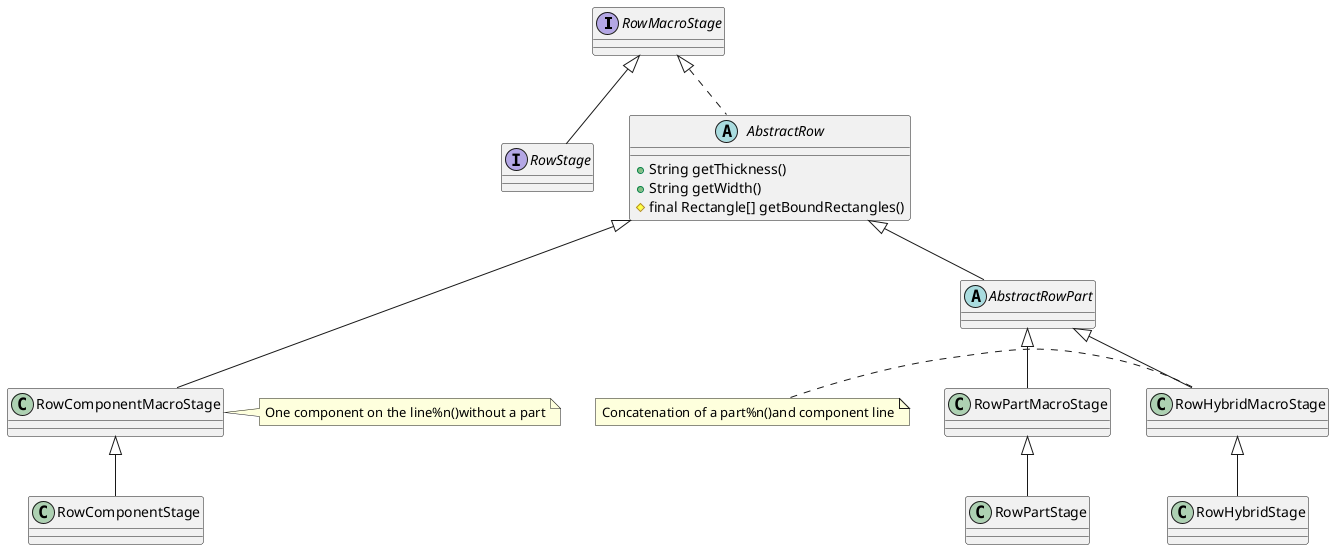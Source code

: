 {
  "sha1": "odi73gix69f1m2ix0kstm0j56wzrire",
  "insertion": {
    "when": "2024-06-04T17:28:39.725Z",
    "user": "plantuml@gmail.com"
  }
}
@startuml
Interface RowMacroStage
Interface RowStage extends RowMacroStage

Abstract AbstractRow {
+String getThickness()
+String getWidth()
#final Rectangle[] getBoundRectangles()
}

RowMacroStage <|.. AbstractRow
Abstract AbstractRowPart
AbstractRow <|-- AbstractRowPart
AbstractRowPart <|-- RowHybridMacroStage
Note left of RowHybridMacroStage : Concatenation of a part%n()and component line
Class RowHybridMacroStage

RowHybridMacroStage <|-- RowHybridStage

AbstractRow <|--- RowComponentMacroStage
Note right of RowComponentMacroStage : One component on the line%n()without a part
Class RowComponentMacroStage
RowComponentMacroStage <|-- RowComponentStage

AbstractRowPart <|-- RowPartMacroStage 
RowPartMacroStage <|-- RowPartStage
Class RowPartMacroStage
@enduml
